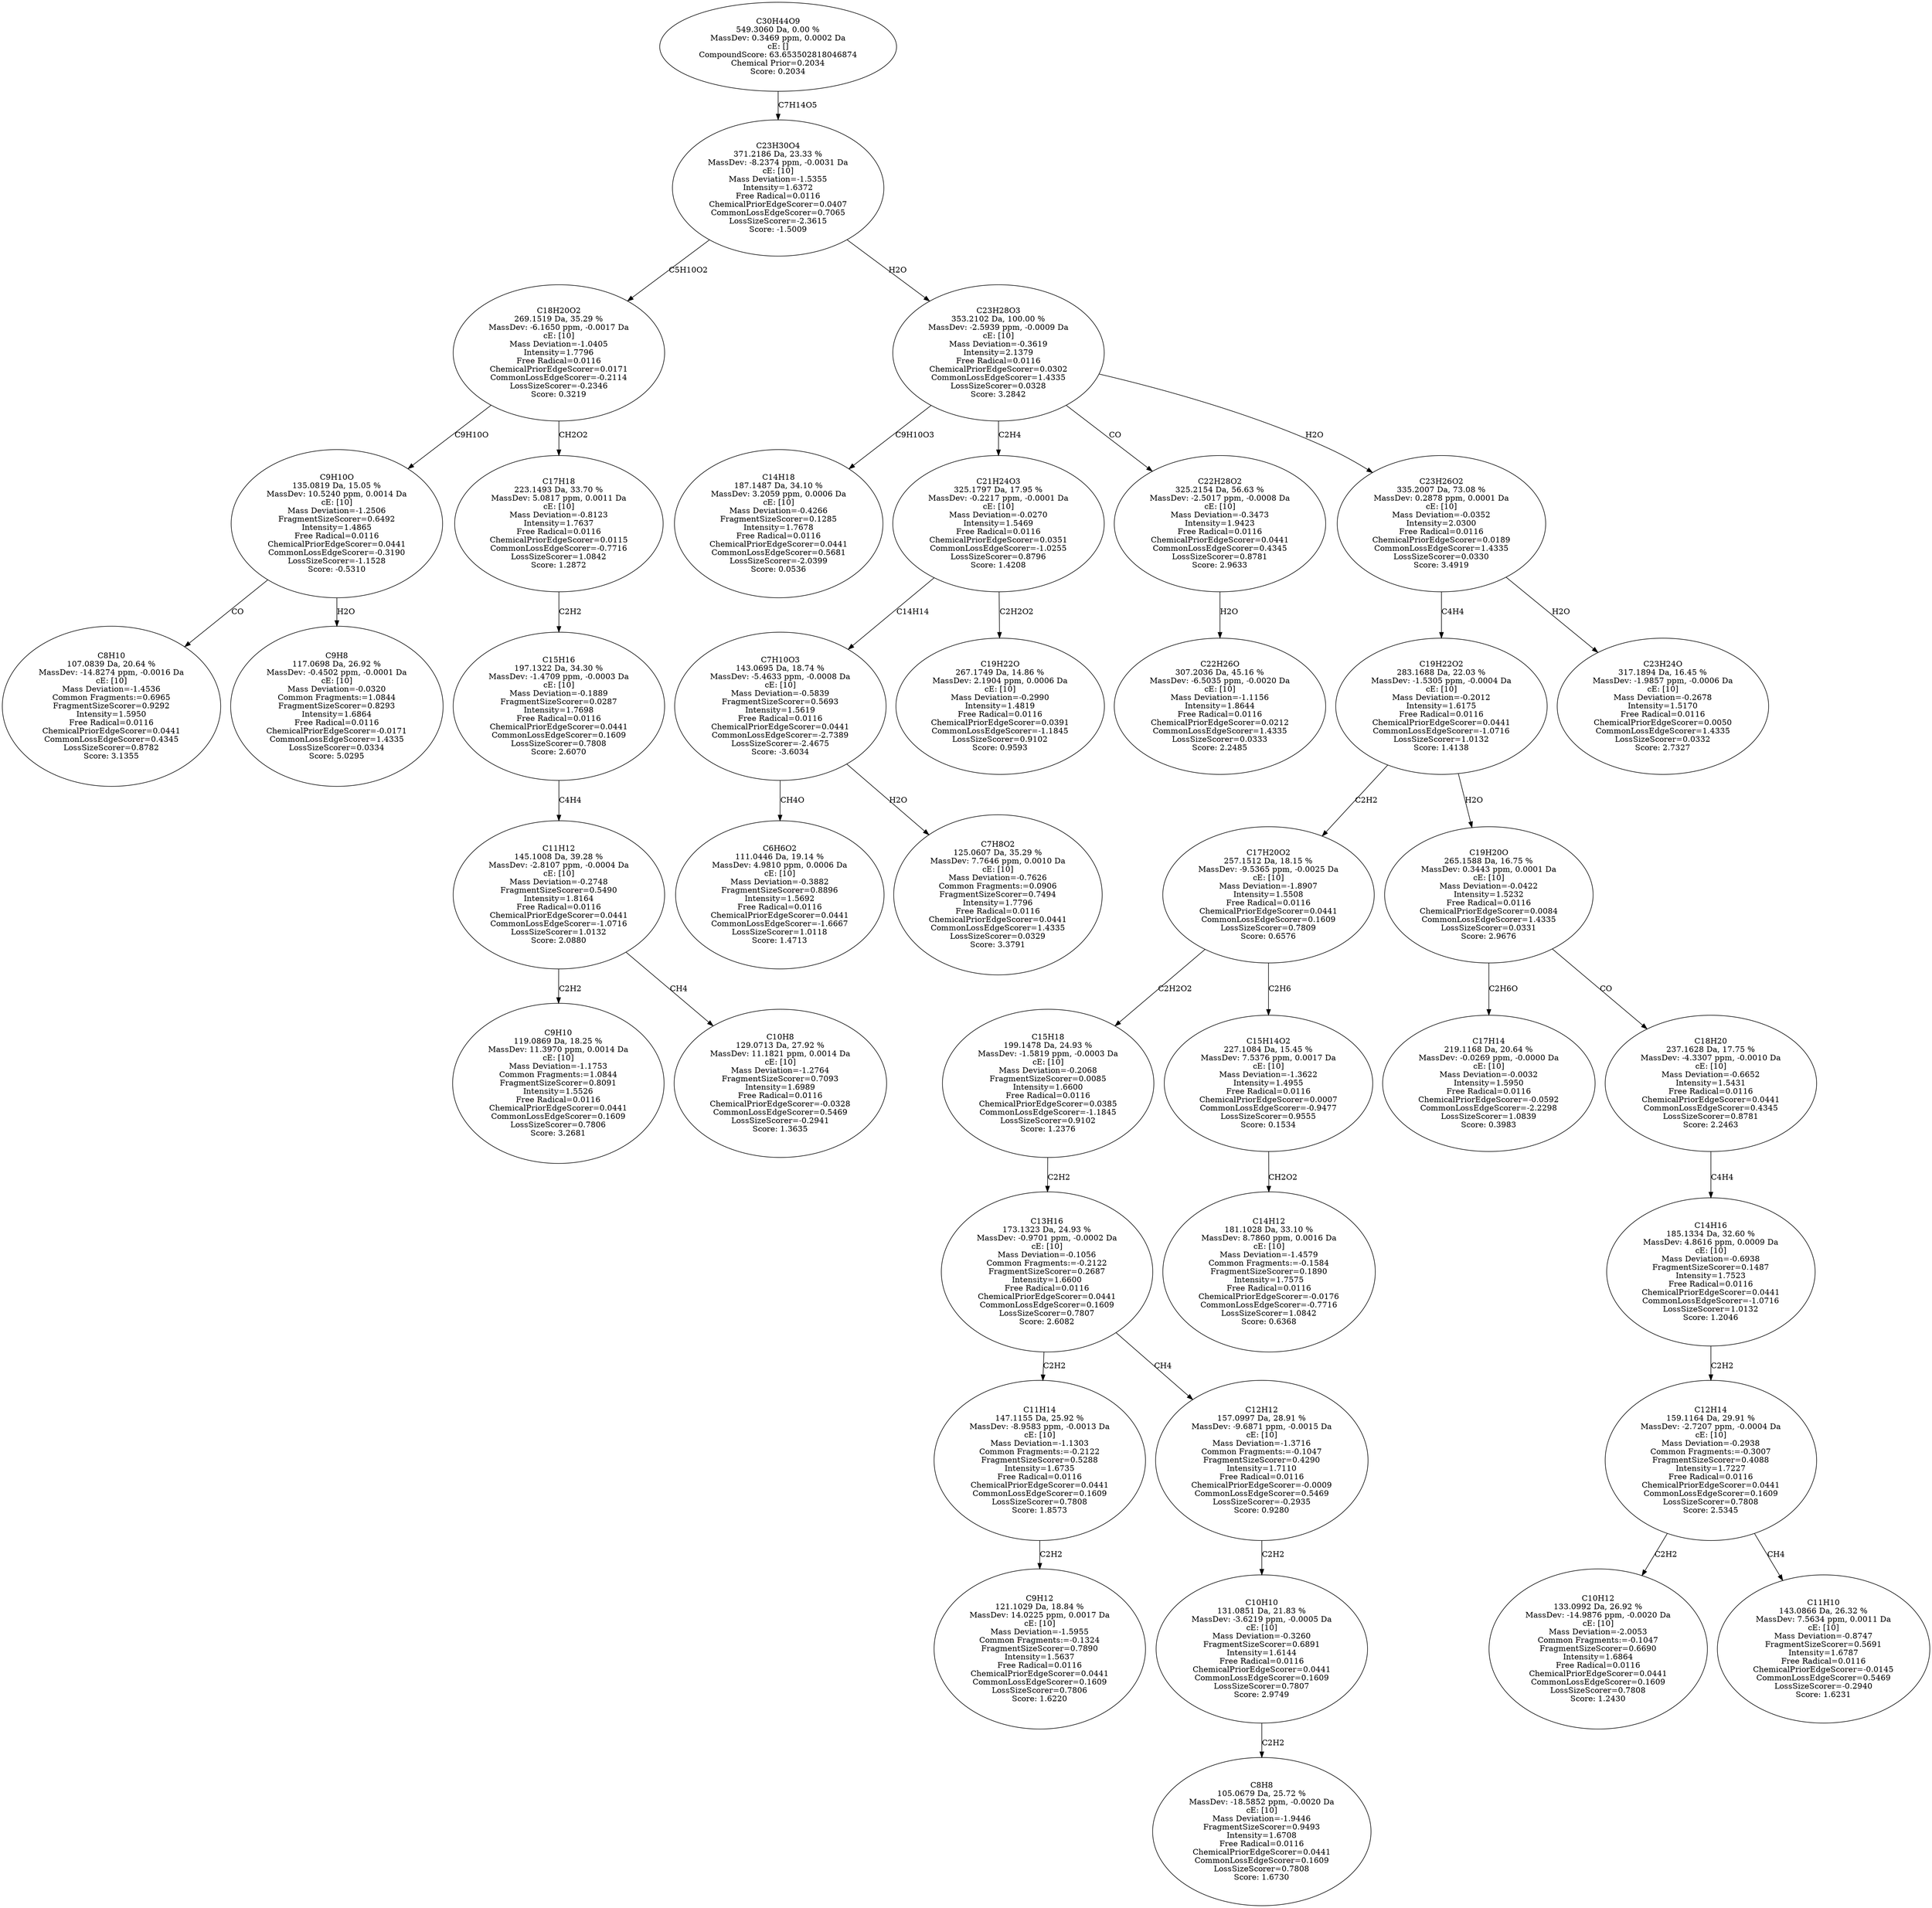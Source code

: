 strict digraph {
v1 [label="C8H10\n107.0839 Da, 20.64 %\nMassDev: -14.8274 ppm, -0.0016 Da\ncE: [10]\nMass Deviation=-1.4536\nCommon Fragments:=0.6965\nFragmentSizeScorer=0.9292\nIntensity=1.5950\nFree Radical=0.0116\nChemicalPriorEdgeScorer=0.0441\nCommonLossEdgeScorer=0.4345\nLossSizeScorer=0.8782\nScore: 3.1355"];
v2 [label="C9H8\n117.0698 Da, 26.92 %\nMassDev: -0.4502 ppm, -0.0001 Da\ncE: [10]\nMass Deviation=-0.0320\nCommon Fragments:=1.0844\nFragmentSizeScorer=0.8293\nIntensity=1.6864\nFree Radical=0.0116\nChemicalPriorEdgeScorer=-0.0171\nCommonLossEdgeScorer=1.4335\nLossSizeScorer=0.0334\nScore: 5.0295"];
v3 [label="C9H10O\n135.0819 Da, 15.05 %\nMassDev: 10.5240 ppm, 0.0014 Da\ncE: [10]\nMass Deviation=-1.2506\nFragmentSizeScorer=0.6492\nIntensity=1.4865\nFree Radical=0.0116\nChemicalPriorEdgeScorer=0.0441\nCommonLossEdgeScorer=-0.3190\nLossSizeScorer=-1.1528\nScore: -0.5310"];
v4 [label="C9H10\n119.0869 Da, 18.25 %\nMassDev: 11.3970 ppm, 0.0014 Da\ncE: [10]\nMass Deviation=-1.1753\nCommon Fragments:=1.0844\nFragmentSizeScorer=0.8091\nIntensity=1.5526\nFree Radical=0.0116\nChemicalPriorEdgeScorer=0.0441\nCommonLossEdgeScorer=0.1609\nLossSizeScorer=0.7806\nScore: 3.2681"];
v5 [label="C10H8\n129.0713 Da, 27.92 %\nMassDev: 11.1821 ppm, 0.0014 Da\ncE: [10]\nMass Deviation=-1.2764\nFragmentSizeScorer=0.7093\nIntensity=1.6989\nFree Radical=0.0116\nChemicalPriorEdgeScorer=-0.0328\nCommonLossEdgeScorer=0.5469\nLossSizeScorer=-0.2941\nScore: 1.3635"];
v6 [label="C11H12\n145.1008 Da, 39.28 %\nMassDev: -2.8107 ppm, -0.0004 Da\ncE: [10]\nMass Deviation=-0.2748\nFragmentSizeScorer=0.5490\nIntensity=1.8164\nFree Radical=0.0116\nChemicalPriorEdgeScorer=0.0441\nCommonLossEdgeScorer=-1.0716\nLossSizeScorer=1.0132\nScore: 2.0880"];
v7 [label="C15H16\n197.1322 Da, 34.30 %\nMassDev: -1.4709 ppm, -0.0003 Da\ncE: [10]\nMass Deviation=-0.1889\nFragmentSizeScorer=0.0287\nIntensity=1.7698\nFree Radical=0.0116\nChemicalPriorEdgeScorer=0.0441\nCommonLossEdgeScorer=0.1609\nLossSizeScorer=0.7808\nScore: 2.6070"];
v8 [label="C17H18\n223.1493 Da, 33.70 %\nMassDev: 5.0817 ppm, 0.0011 Da\ncE: [10]\nMass Deviation=-0.8123\nIntensity=1.7637\nFree Radical=0.0116\nChemicalPriorEdgeScorer=0.0115\nCommonLossEdgeScorer=-0.7716\nLossSizeScorer=1.0842\nScore: 1.2872"];
v9 [label="C18H20O2\n269.1519 Da, 35.29 %\nMassDev: -6.1650 ppm, -0.0017 Da\ncE: [10]\nMass Deviation=-1.0405\nIntensity=1.7796\nFree Radical=0.0116\nChemicalPriorEdgeScorer=0.0171\nCommonLossEdgeScorer=-0.2114\nLossSizeScorer=-0.2346\nScore: 0.3219"];
v10 [label="C14H18\n187.1487 Da, 34.10 %\nMassDev: 3.2059 ppm, 0.0006 Da\ncE: [10]\nMass Deviation=-0.4266\nFragmentSizeScorer=0.1285\nIntensity=1.7678\nFree Radical=0.0116\nChemicalPriorEdgeScorer=0.0441\nCommonLossEdgeScorer=0.5681\nLossSizeScorer=-2.0399\nScore: 0.0536"];
v11 [label="C6H6O2\n111.0446 Da, 19.14 %\nMassDev: 4.9810 ppm, 0.0006 Da\ncE: [10]\nMass Deviation=-0.3882\nFragmentSizeScorer=0.8896\nIntensity=1.5692\nFree Radical=0.0116\nChemicalPriorEdgeScorer=0.0441\nCommonLossEdgeScorer=-1.6667\nLossSizeScorer=1.0118\nScore: 1.4713"];
v12 [label="C7H8O2\n125.0607 Da, 35.29 %\nMassDev: 7.7646 ppm, 0.0010 Da\ncE: [10]\nMass Deviation=-0.7626\nCommon Fragments:=0.0906\nFragmentSizeScorer=0.7494\nIntensity=1.7796\nFree Radical=0.0116\nChemicalPriorEdgeScorer=0.0441\nCommonLossEdgeScorer=1.4335\nLossSizeScorer=0.0329\nScore: 3.3791"];
v13 [label="C7H10O3\n143.0695 Da, 18.74 %\nMassDev: -5.4633 ppm, -0.0008 Da\ncE: [10]\nMass Deviation=-0.5839\nFragmentSizeScorer=0.5693\nIntensity=1.5619\nFree Radical=0.0116\nChemicalPriorEdgeScorer=0.0441\nCommonLossEdgeScorer=-2.7389\nLossSizeScorer=-2.4675\nScore: -3.6034"];
v14 [label="C19H22O\n267.1749 Da, 14.86 %\nMassDev: 2.1904 ppm, 0.0006 Da\ncE: [10]\nMass Deviation=-0.2990\nIntensity=1.4819\nFree Radical=0.0116\nChemicalPriorEdgeScorer=0.0391\nCommonLossEdgeScorer=-1.1845\nLossSizeScorer=0.9102\nScore: 0.9593"];
v15 [label="C21H24O3\n325.1797 Da, 17.95 %\nMassDev: -0.2217 ppm, -0.0001 Da\ncE: [10]\nMass Deviation=-0.0270\nIntensity=1.5469\nFree Radical=0.0116\nChemicalPriorEdgeScorer=0.0351\nCommonLossEdgeScorer=-1.0255\nLossSizeScorer=0.8796\nScore: 1.4208"];
v16 [label="C22H26O\n307.2036 Da, 45.16 %\nMassDev: -6.5035 ppm, -0.0020 Da\ncE: [10]\nMass Deviation=-1.1156\nIntensity=1.8644\nFree Radical=0.0116\nChemicalPriorEdgeScorer=0.0212\nCommonLossEdgeScorer=1.4335\nLossSizeScorer=0.0333\nScore: 2.2485"];
v17 [label="C22H28O2\n325.2154 Da, 56.63 %\nMassDev: -2.5017 ppm, -0.0008 Da\ncE: [10]\nMass Deviation=-0.3473\nIntensity=1.9423\nFree Radical=0.0116\nChemicalPriorEdgeScorer=0.0441\nCommonLossEdgeScorer=0.4345\nLossSizeScorer=0.8781\nScore: 2.9633"];
v18 [label="C9H12\n121.1029 Da, 18.84 %\nMassDev: 14.0225 ppm, 0.0017 Da\ncE: [10]\nMass Deviation=-1.5955\nCommon Fragments:=-0.1324\nFragmentSizeScorer=0.7890\nIntensity=1.5637\nFree Radical=0.0116\nChemicalPriorEdgeScorer=0.0441\nCommonLossEdgeScorer=0.1609\nLossSizeScorer=0.7806\nScore: 1.6220"];
v19 [label="C11H14\n147.1155 Da, 25.92 %\nMassDev: -8.9583 ppm, -0.0013 Da\ncE: [10]\nMass Deviation=-1.1303\nCommon Fragments:=-0.2122\nFragmentSizeScorer=0.5288\nIntensity=1.6735\nFree Radical=0.0116\nChemicalPriorEdgeScorer=0.0441\nCommonLossEdgeScorer=0.1609\nLossSizeScorer=0.7808\nScore: 1.8573"];
v20 [label="C8H8\n105.0679 Da, 25.72 %\nMassDev: -18.5852 ppm, -0.0020 Da\ncE: [10]\nMass Deviation=-1.9446\nFragmentSizeScorer=0.9493\nIntensity=1.6708\nFree Radical=0.0116\nChemicalPriorEdgeScorer=0.0441\nCommonLossEdgeScorer=0.1609\nLossSizeScorer=0.7808\nScore: 1.6730"];
v21 [label="C10H10\n131.0851 Da, 21.83 %\nMassDev: -3.6219 ppm, -0.0005 Da\ncE: [10]\nMass Deviation=-0.3260\nFragmentSizeScorer=0.6891\nIntensity=1.6144\nFree Radical=0.0116\nChemicalPriorEdgeScorer=0.0441\nCommonLossEdgeScorer=0.1609\nLossSizeScorer=0.7807\nScore: 2.9749"];
v22 [label="C12H12\n157.0997 Da, 28.91 %\nMassDev: -9.6871 ppm, -0.0015 Da\ncE: [10]\nMass Deviation=-1.3716\nCommon Fragments:=-0.1047\nFragmentSizeScorer=0.4290\nIntensity=1.7110\nFree Radical=0.0116\nChemicalPriorEdgeScorer=-0.0009\nCommonLossEdgeScorer=0.5469\nLossSizeScorer=-0.2935\nScore: 0.9280"];
v23 [label="C13H16\n173.1323 Da, 24.93 %\nMassDev: -0.9701 ppm, -0.0002 Da\ncE: [10]\nMass Deviation=-0.1056\nCommon Fragments:=-0.2122\nFragmentSizeScorer=0.2687\nIntensity=1.6600\nFree Radical=0.0116\nChemicalPriorEdgeScorer=0.0441\nCommonLossEdgeScorer=0.1609\nLossSizeScorer=0.7807\nScore: 2.6082"];
v24 [label="C15H18\n199.1478 Da, 24.93 %\nMassDev: -1.5819 ppm, -0.0003 Da\ncE: [10]\nMass Deviation=-0.2068\nFragmentSizeScorer=0.0085\nIntensity=1.6600\nFree Radical=0.0116\nChemicalPriorEdgeScorer=0.0385\nCommonLossEdgeScorer=-1.1845\nLossSizeScorer=0.9102\nScore: 1.2376"];
v25 [label="C14H12\n181.1028 Da, 33.10 %\nMassDev: 8.7860 ppm, 0.0016 Da\ncE: [10]\nMass Deviation=-1.4579\nCommon Fragments:=-0.1584\nFragmentSizeScorer=0.1890\nIntensity=1.7575\nFree Radical=0.0116\nChemicalPriorEdgeScorer=-0.0176\nCommonLossEdgeScorer=-0.7716\nLossSizeScorer=1.0842\nScore: 0.6368"];
v26 [label="C15H14O2\n227.1084 Da, 15.45 %\nMassDev: 7.5376 ppm, 0.0017 Da\ncE: [10]\nMass Deviation=-1.3622\nIntensity=1.4955\nFree Radical=0.0116\nChemicalPriorEdgeScorer=0.0007\nCommonLossEdgeScorer=-0.9477\nLossSizeScorer=0.9555\nScore: 0.1534"];
v27 [label="C17H20O2\n257.1512 Da, 18.15 %\nMassDev: -9.5365 ppm, -0.0025 Da\ncE: [10]\nMass Deviation=-1.8907\nIntensity=1.5508\nFree Radical=0.0116\nChemicalPriorEdgeScorer=0.0441\nCommonLossEdgeScorer=0.1609\nLossSizeScorer=0.7809\nScore: 0.6576"];
v28 [label="C17H14\n219.1168 Da, 20.64 %\nMassDev: -0.0269 ppm, -0.0000 Da\ncE: [10]\nMass Deviation=-0.0032\nIntensity=1.5950\nFree Radical=0.0116\nChemicalPriorEdgeScorer=-0.0592\nCommonLossEdgeScorer=-2.2298\nLossSizeScorer=1.0839\nScore: 0.3983"];
v29 [label="C10H12\n133.0992 Da, 26.92 %\nMassDev: -14.9876 ppm, -0.0020 Da\ncE: [10]\nMass Deviation=-2.0053\nCommon Fragments:=-0.1047\nFragmentSizeScorer=0.6690\nIntensity=1.6864\nFree Radical=0.0116\nChemicalPriorEdgeScorer=0.0441\nCommonLossEdgeScorer=0.1609\nLossSizeScorer=0.7808\nScore: 1.2430"];
v30 [label="C11H10\n143.0866 Da, 26.32 %\nMassDev: 7.5634 ppm, 0.0011 Da\ncE: [10]\nMass Deviation=-0.8747\nFragmentSizeScorer=0.5691\nIntensity=1.6787\nFree Radical=0.0116\nChemicalPriorEdgeScorer=-0.0145\nCommonLossEdgeScorer=0.5469\nLossSizeScorer=-0.2940\nScore: 1.6231"];
v31 [label="C12H14\n159.1164 Da, 29.91 %\nMassDev: -2.7207 ppm, -0.0004 Da\ncE: [10]\nMass Deviation=-0.2938\nCommon Fragments:=-0.3007\nFragmentSizeScorer=0.4088\nIntensity=1.7227\nFree Radical=0.0116\nChemicalPriorEdgeScorer=0.0441\nCommonLossEdgeScorer=0.1609\nLossSizeScorer=0.7808\nScore: 2.5345"];
v32 [label="C14H16\n185.1334 Da, 32.60 %\nMassDev: 4.8616 ppm, 0.0009 Da\ncE: [10]\nMass Deviation=-0.6938\nFragmentSizeScorer=0.1487\nIntensity=1.7523\nFree Radical=0.0116\nChemicalPriorEdgeScorer=0.0441\nCommonLossEdgeScorer=-1.0716\nLossSizeScorer=1.0132\nScore: 1.2046"];
v33 [label="C18H20\n237.1628 Da, 17.75 %\nMassDev: -4.3307 ppm, -0.0010 Da\ncE: [10]\nMass Deviation=-0.6652\nIntensity=1.5431\nFree Radical=0.0116\nChemicalPriorEdgeScorer=0.0441\nCommonLossEdgeScorer=0.4345\nLossSizeScorer=0.8781\nScore: 2.2463"];
v34 [label="C19H20O\n265.1588 Da, 16.75 %\nMassDev: 0.3443 ppm, 0.0001 Da\ncE: [10]\nMass Deviation=-0.0422\nIntensity=1.5232\nFree Radical=0.0116\nChemicalPriorEdgeScorer=0.0084\nCommonLossEdgeScorer=1.4335\nLossSizeScorer=0.0331\nScore: 2.9676"];
v35 [label="C19H22O2\n283.1688 Da, 22.03 %\nMassDev: -1.5305 ppm, -0.0004 Da\ncE: [10]\nMass Deviation=-0.2012\nIntensity=1.6175\nFree Radical=0.0116\nChemicalPriorEdgeScorer=0.0441\nCommonLossEdgeScorer=-1.0716\nLossSizeScorer=1.0132\nScore: 1.4138"];
v36 [label="C23H24O\n317.1894 Da, 16.45 %\nMassDev: -1.9857 ppm, -0.0006 Da\ncE: [10]\nMass Deviation=-0.2678\nIntensity=1.5170\nFree Radical=0.0116\nChemicalPriorEdgeScorer=0.0050\nCommonLossEdgeScorer=1.4335\nLossSizeScorer=0.0332\nScore: 2.7327"];
v37 [label="C23H26O2\n335.2007 Da, 73.08 %\nMassDev: 0.2878 ppm, 0.0001 Da\ncE: [10]\nMass Deviation=-0.0352\nIntensity=2.0300\nFree Radical=0.0116\nChemicalPriorEdgeScorer=0.0189\nCommonLossEdgeScorer=1.4335\nLossSizeScorer=0.0330\nScore: 3.4919"];
v38 [label="C23H28O3\n353.2102 Da, 100.00 %\nMassDev: -2.5939 ppm, -0.0009 Da\ncE: [10]\nMass Deviation=-0.3619\nIntensity=2.1379\nFree Radical=0.0116\nChemicalPriorEdgeScorer=0.0302\nCommonLossEdgeScorer=1.4335\nLossSizeScorer=0.0328\nScore: 3.2842"];
v39 [label="C23H30O4\n371.2186 Da, 23.33 %\nMassDev: -8.2374 ppm, -0.0031 Da\ncE: [10]\nMass Deviation=-1.5355\nIntensity=1.6372\nFree Radical=0.0116\nChemicalPriorEdgeScorer=0.0407\nCommonLossEdgeScorer=0.7065\nLossSizeScorer=-2.3615\nScore: -1.5009"];
v40 [label="C30H44O9\n549.3060 Da, 0.00 %\nMassDev: 0.3469 ppm, 0.0002 Da\ncE: []\nCompoundScore: 63.653502818046874\nChemical Prior=0.2034\nScore: 0.2034"];
v3 -> v1 [label="CO"];
v3 -> v2 [label="H2O"];
v9 -> v3 [label="C9H10O"];
v6 -> v4 [label="C2H2"];
v6 -> v5 [label="CH4"];
v7 -> v6 [label="C4H4"];
v8 -> v7 [label="C2H2"];
v9 -> v8 [label="CH2O2"];
v39 -> v9 [label="C5H10O2"];
v38 -> v10 [label="C9H10O3"];
v13 -> v11 [label="CH4O"];
v13 -> v12 [label="H2O"];
v15 -> v13 [label="C14H14"];
v15 -> v14 [label="C2H2O2"];
v38 -> v15 [label="C2H4"];
v17 -> v16 [label="H2O"];
v38 -> v17 [label="CO"];
v19 -> v18 [label="C2H2"];
v23 -> v19 [label="C2H2"];
v21 -> v20 [label="C2H2"];
v22 -> v21 [label="C2H2"];
v23 -> v22 [label="CH4"];
v24 -> v23 [label="C2H2"];
v27 -> v24 [label="C2H2O2"];
v26 -> v25 [label="CH2O2"];
v27 -> v26 [label="C2H6"];
v35 -> v27 [label="C2H2"];
v34 -> v28 [label="C2H6O"];
v31 -> v29 [label="C2H2"];
v31 -> v30 [label="CH4"];
v32 -> v31 [label="C2H2"];
v33 -> v32 [label="C4H4"];
v34 -> v33 [label="CO"];
v35 -> v34 [label="H2O"];
v37 -> v35 [label="C4H4"];
v37 -> v36 [label="H2O"];
v38 -> v37 [label="H2O"];
v39 -> v38 [label="H2O"];
v40 -> v39 [label="C7H14O5"];
}